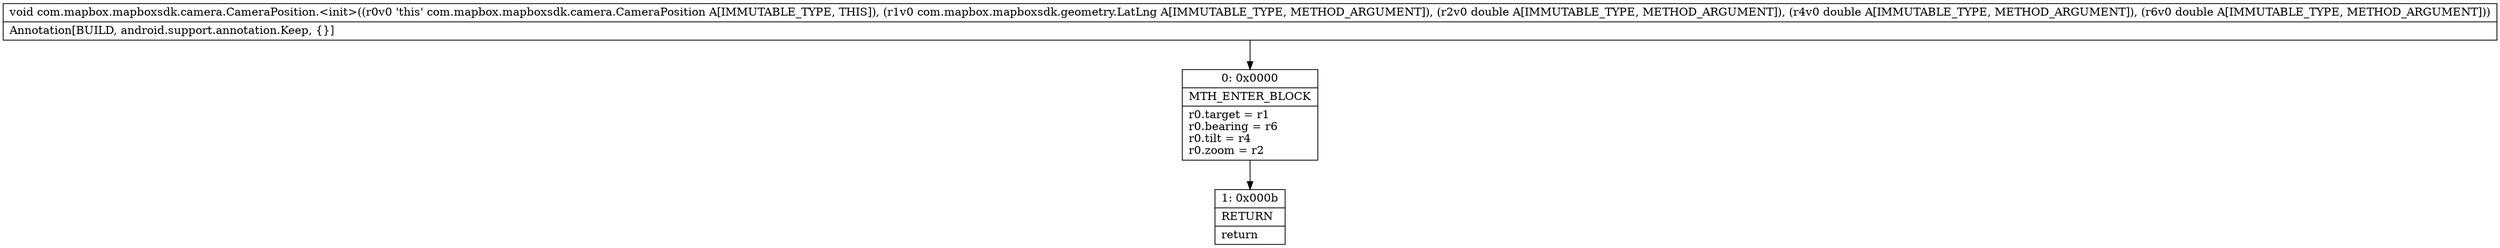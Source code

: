 digraph "CFG forcom.mapbox.mapboxsdk.camera.CameraPosition.\<init\>(Lcom\/mapbox\/mapboxsdk\/geometry\/LatLng;DDD)V" {
Node_0 [shape=record,label="{0\:\ 0x0000|MTH_ENTER_BLOCK\l|r0.target = r1\lr0.bearing = r6\lr0.tilt = r4\lr0.zoom = r2\l}"];
Node_1 [shape=record,label="{1\:\ 0x000b|RETURN\l|return\l}"];
MethodNode[shape=record,label="{void com.mapbox.mapboxsdk.camera.CameraPosition.\<init\>((r0v0 'this' com.mapbox.mapboxsdk.camera.CameraPosition A[IMMUTABLE_TYPE, THIS]), (r1v0 com.mapbox.mapboxsdk.geometry.LatLng A[IMMUTABLE_TYPE, METHOD_ARGUMENT]), (r2v0 double A[IMMUTABLE_TYPE, METHOD_ARGUMENT]), (r4v0 double A[IMMUTABLE_TYPE, METHOD_ARGUMENT]), (r6v0 double A[IMMUTABLE_TYPE, METHOD_ARGUMENT]))  | Annotation[BUILD, android.support.annotation.Keep, \{\}]\l}"];
MethodNode -> Node_0;
Node_0 -> Node_1;
}

